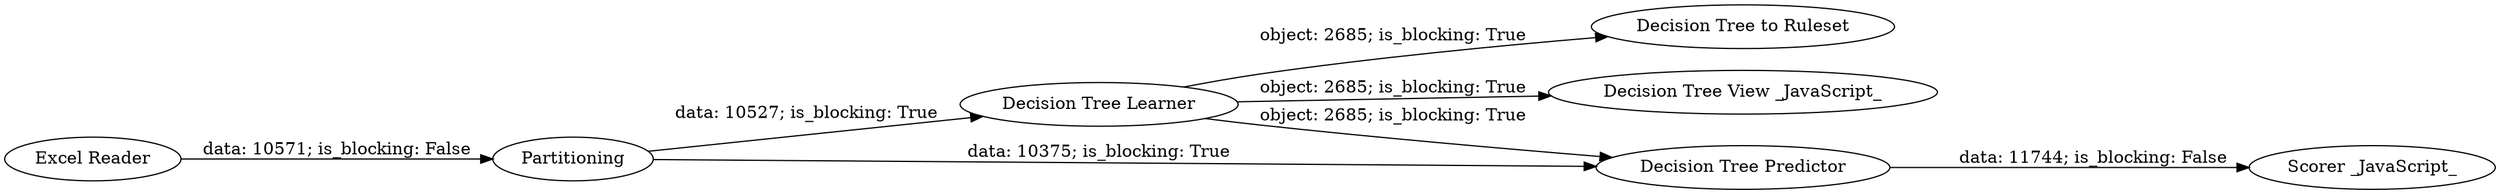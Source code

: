 digraph {
	"-1593436241630390718_6" [label="Decision Tree to Ruleset"]
	"-1593436241630390718_3" [label="Decision Tree Learner"]
	"-1593436241630390718_1" [label="Excel Reader"]
	"-1593436241630390718_7" [label="Scorer _JavaScript_"]
	"-1593436241630390718_5" [label="Decision Tree View _JavaScript_"]
	"-1593436241630390718_4" [label="Decision Tree Predictor"]
	"-1593436241630390718_2" [label=Partitioning]
	"-1593436241630390718_2" -> "-1593436241630390718_4" [label="data: 10375; is_blocking: True"]
	"-1593436241630390718_1" -> "-1593436241630390718_2" [label="data: 10571; is_blocking: False"]
	"-1593436241630390718_2" -> "-1593436241630390718_3" [label="data: 10527; is_blocking: True"]
	"-1593436241630390718_3" -> "-1593436241630390718_5" [label="object: 2685; is_blocking: True"]
	"-1593436241630390718_4" -> "-1593436241630390718_7" [label="data: 11744; is_blocking: False"]
	"-1593436241630390718_3" -> "-1593436241630390718_6" [label="object: 2685; is_blocking: True"]
	"-1593436241630390718_3" -> "-1593436241630390718_4" [label="object: 2685; is_blocking: True"]
	rankdir=LR
}
